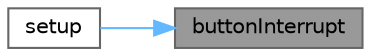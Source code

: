 digraph "buttonInterrupt"
{
 // INTERACTIVE_SVG=YES
 // LATEX_PDF_SIZE
  bgcolor="transparent";
  edge [fontname=Helvetica,fontsize=10,labelfontname=Helvetica,labelfontsize=10];
  node [fontname=Helvetica,fontsize=10,shape=box,height=0.2,width=0.4];
  rankdir="RL";
  Node1 [id="Node000001",label="buttonInterrupt",height=0.2,width=0.4,color="gray40", fillcolor="grey60", style="filled", fontcolor="black",tooltip="Vanjski prekidni servis za tipkalo Ovaj ISR se aktivira kada je tipkalo pritisnuto (padajući brid),..."];
  Node1 -> Node2 [id="edge1_Node000001_Node000002",dir="back",color="steelblue1",style="solid",tooltip=" "];
  Node2 [id="Node000002",label="setup",height=0.2,width=0.4,color="grey40", fillcolor="white", style="filled",URL="$da/d98/sketch_8ino.html#a4fc01d736fe50cf5b977f755b675f11d",tooltip="Arduino setup funkcija Inicijalizira serijsku komunikaciju, postavlja pinove, konfigurira vanjski pre..."];
}
